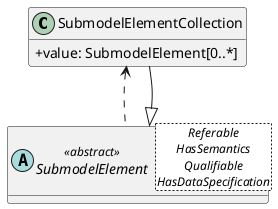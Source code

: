 @startuml
skinparam classAttributeIconSize 0
hide methods

class SubmodelElementCollection {
  +value: SubmodelElement[0..*] 
}
abstract class SubmodelElement<Referable\nHasSemantics\nQualifiable\nHasDataSpecification> <<abstract>> {
}
SubmodelElementCollection <.. SubmodelElement
SubmodelElement <|-- SubmodelElementCollection
@enduml